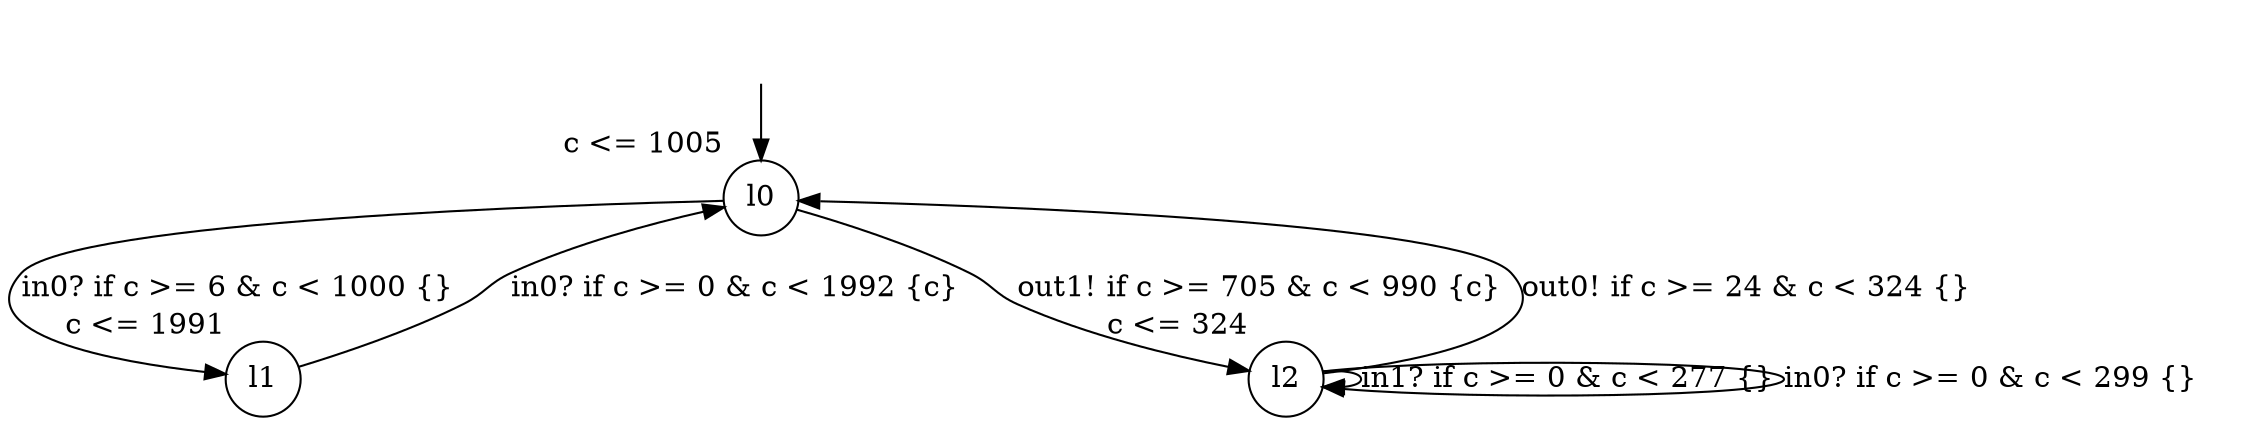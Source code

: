 digraph g {
__start0 [label="" shape="none"];
l0 [shape="circle" margin=0 label="l0", xlabel="c <= 1005"];
l1 [shape="circle" margin=0 label="l1", xlabel="c <= 1991"];
l2 [shape="circle" margin=0 label="l2", xlabel="c <= 324"];
l0 -> l2 [label="out1! if c >= 705 & c < 990 {c} "];
l0 -> l1 [label="in0? if c >= 6 & c < 1000 {} "];
l1 -> l0 [label="in0? if c >= 0 & c < 1992 {c} "];
l2 -> l2 [label="in1? if c >= 0 & c < 277 {} "];
l2 -> l0 [label="out0! if c >= 24 & c < 324 {} "];
l2 -> l2 [label="in0? if c >= 0 & c < 299 {} "];
__start0 -> l0;
}
